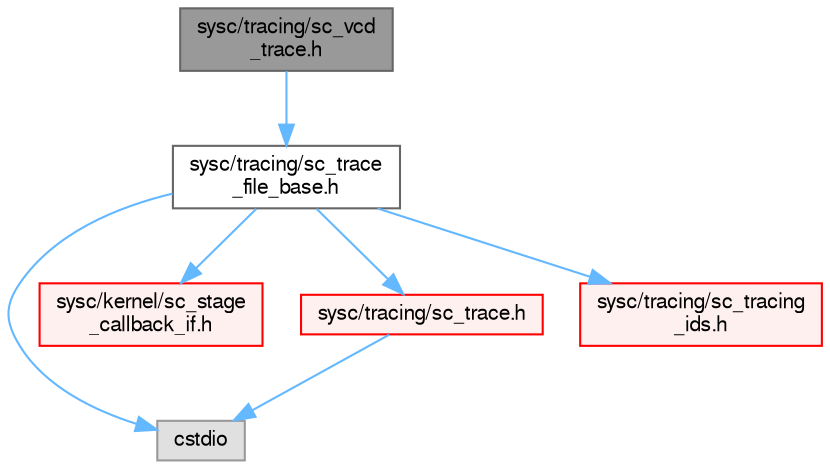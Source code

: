 digraph "sysc/tracing/sc_vcd_trace.h"
{
 // LATEX_PDF_SIZE
  bgcolor="transparent";
  edge [fontname=FreeSans,fontsize=10,labelfontname=FreeSans,labelfontsize=10];
  node [fontname=FreeSans,fontsize=10,shape=box,height=0.2,width=0.4];
  Node1 [id="Node000001",label="sysc/tracing/sc_vcd\l_trace.h",height=0.2,width=0.4,color="gray40", fillcolor="grey60", style="filled", fontcolor="black",tooltip=" "];
  Node1 -> Node2 [id="edge1_Node000001_Node000002",color="steelblue1",style="solid",tooltip=" "];
  Node2 [id="Node000002",label="sysc/tracing/sc_trace\l_file_base.h",height=0.2,width=0.4,color="grey40", fillcolor="white", style="filled",URL="$a00020.html",tooltip=" "];
  Node2 -> Node3 [id="edge2_Node000002_Node000003",color="steelblue1",style="solid",tooltip=" "];
  Node3 [id="Node000003",label="cstdio",height=0.2,width=0.4,color="grey60", fillcolor="#E0E0E0", style="filled",tooltip=" "];
  Node2 -> Node4 [id="edge3_Node000002_Node000004",color="steelblue1",style="solid",tooltip=" "];
  Node4 [id="Node000004",label="sysc/kernel/sc_stage\l_callback_if.h",height=0.2,width=0.4,color="red", fillcolor="#FFF0F0", style="filled",URL="$a00392.html",tooltip=" "];
  Node2 -> Node9 [id="edge4_Node000002_Node000009",color="steelblue1",style="solid",tooltip=" "];
  Node9 [id="Node000009",label="sysc/tracing/sc_trace.h",height=0.2,width=0.4,color="red", fillcolor="#FFF0F0", style="filled",URL="$a00017.html",tooltip=" "];
  Node9 -> Node3 [id="edge5_Node000009_Node000003",color="steelblue1",style="solid",tooltip=" "];
  Node2 -> Node35 [id="edge6_Node000002_Node000035",color="steelblue1",style="solid",tooltip=" "];
  Node35 [id="Node000035",label="sysc/tracing/sc_tracing\l_ids.h",height=0.2,width=0.4,color="red", fillcolor="#FFF0F0", style="filled",URL="$a00023.html",tooltip=" "];
}

